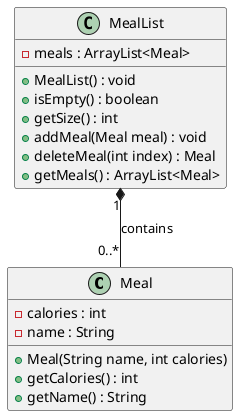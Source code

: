 @startuml

class Meal {
    - calories : int
    - name : String
    + Meal(String name, int calories)
    + getCalories() : int
    + getName() : String
}

class MealList {
    - meals : ArrayList<Meal>
    + MealList() : void
    + isEmpty() : boolean
    + getSize() : int
    + addMeal(Meal meal) : void
    + deleteMeal(int index) : Meal
    + getMeals() : ArrayList<Meal>
}

MealList "1" *-- "0..*" Meal : contains

@enduml
